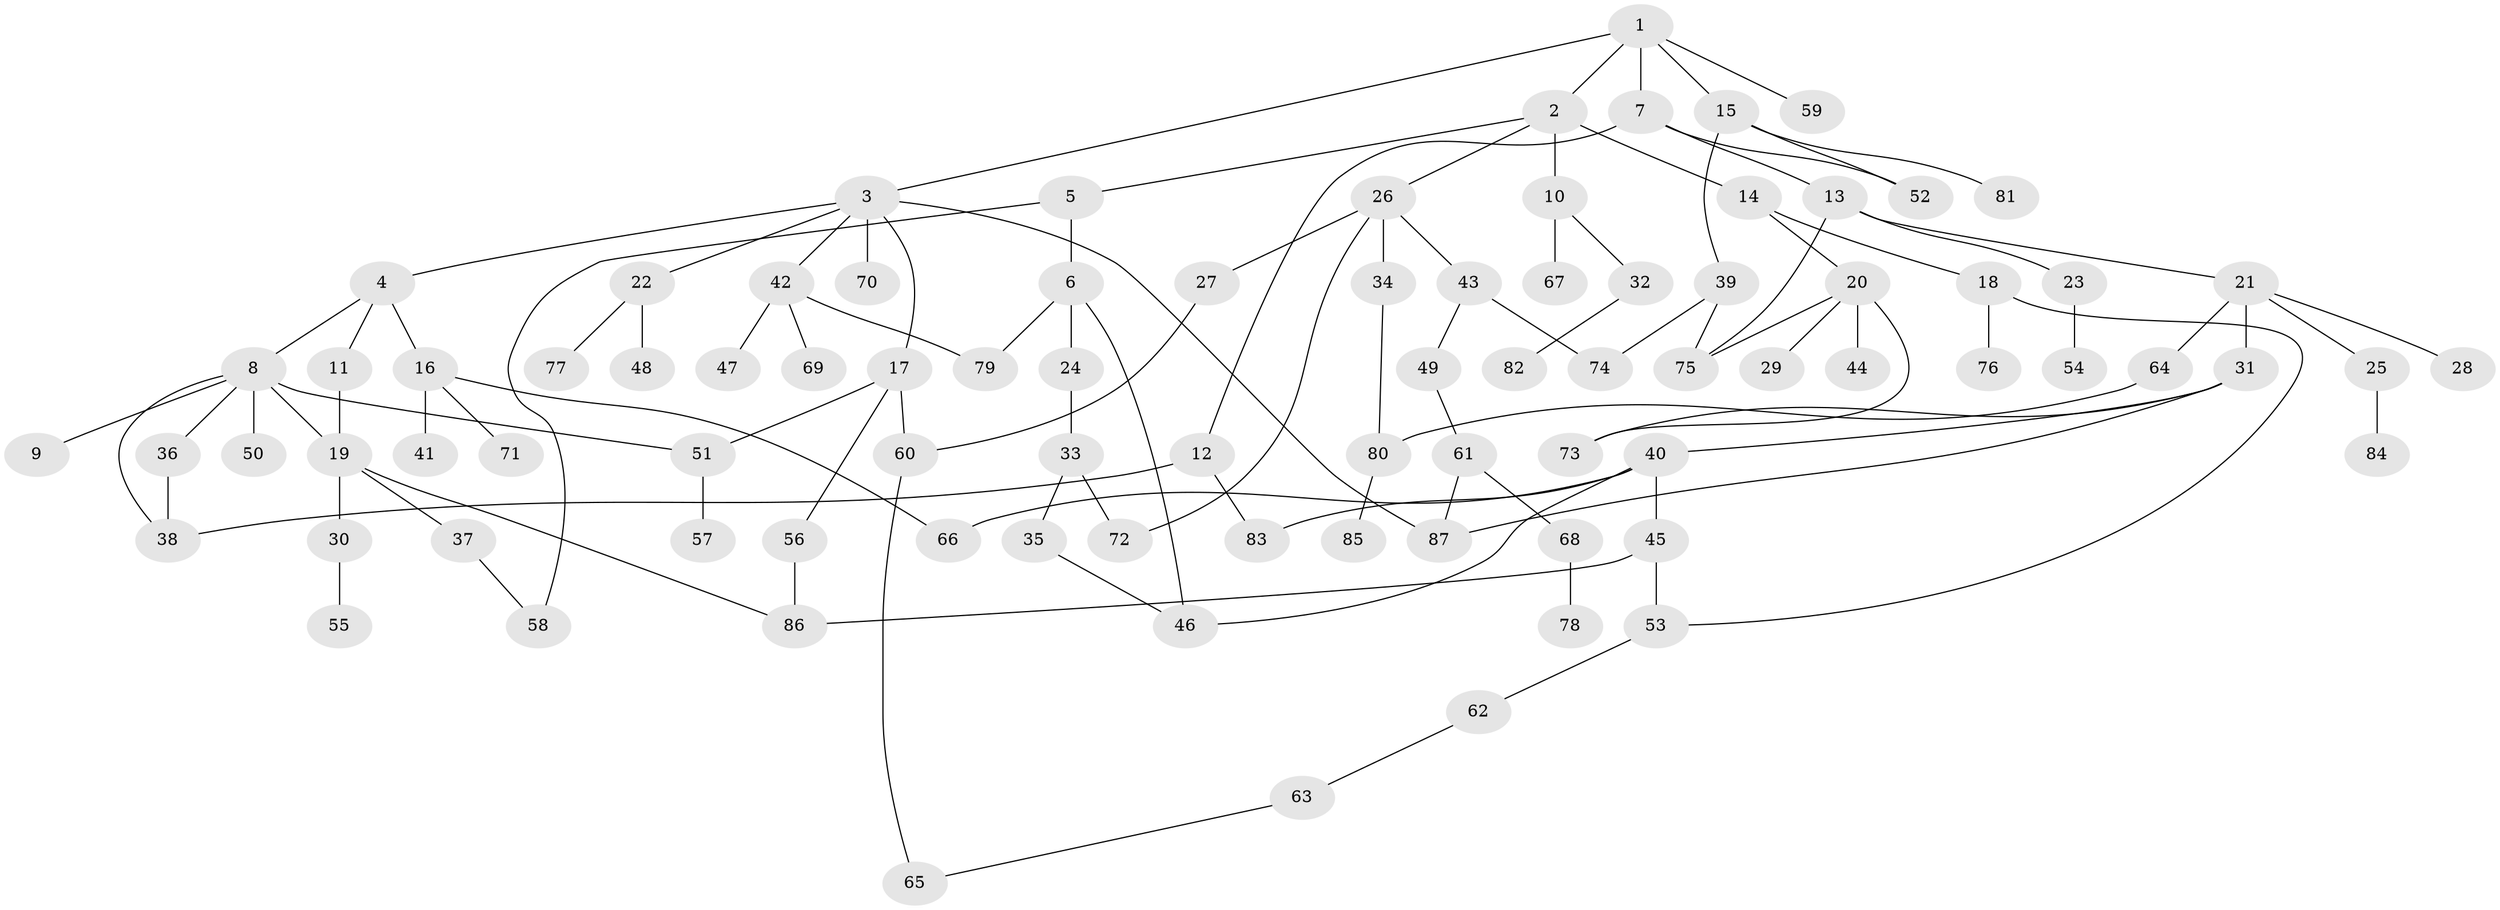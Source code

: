 // Generated by graph-tools (version 1.1) at 2025/25/03/09/25 03:25:33]
// undirected, 87 vertices, 110 edges
graph export_dot {
graph [start="1"]
  node [color=gray90,style=filled];
  1;
  2;
  3;
  4;
  5;
  6;
  7;
  8;
  9;
  10;
  11;
  12;
  13;
  14;
  15;
  16;
  17;
  18;
  19;
  20;
  21;
  22;
  23;
  24;
  25;
  26;
  27;
  28;
  29;
  30;
  31;
  32;
  33;
  34;
  35;
  36;
  37;
  38;
  39;
  40;
  41;
  42;
  43;
  44;
  45;
  46;
  47;
  48;
  49;
  50;
  51;
  52;
  53;
  54;
  55;
  56;
  57;
  58;
  59;
  60;
  61;
  62;
  63;
  64;
  65;
  66;
  67;
  68;
  69;
  70;
  71;
  72;
  73;
  74;
  75;
  76;
  77;
  78;
  79;
  80;
  81;
  82;
  83;
  84;
  85;
  86;
  87;
  1 -- 2;
  1 -- 3;
  1 -- 7;
  1 -- 15;
  1 -- 59;
  2 -- 5;
  2 -- 10;
  2 -- 14;
  2 -- 26;
  3 -- 4;
  3 -- 17;
  3 -- 22;
  3 -- 42;
  3 -- 70;
  3 -- 87;
  4 -- 8;
  4 -- 11;
  4 -- 16;
  5 -- 6;
  5 -- 58;
  6 -- 24;
  6 -- 46;
  6 -- 79;
  7 -- 12;
  7 -- 13;
  7 -- 52;
  8 -- 9;
  8 -- 36;
  8 -- 38;
  8 -- 50;
  8 -- 51;
  8 -- 19;
  10 -- 32;
  10 -- 67;
  11 -- 19;
  12 -- 83;
  12 -- 38;
  13 -- 21;
  13 -- 23;
  13 -- 75;
  14 -- 18;
  14 -- 20;
  15 -- 39;
  15 -- 81;
  15 -- 52;
  16 -- 41;
  16 -- 71;
  16 -- 66;
  17 -- 56;
  17 -- 60;
  17 -- 51;
  18 -- 76;
  18 -- 53;
  19 -- 30;
  19 -- 37;
  19 -- 86;
  20 -- 29;
  20 -- 44;
  20 -- 73;
  20 -- 75;
  21 -- 25;
  21 -- 28;
  21 -- 31;
  21 -- 64;
  22 -- 48;
  22 -- 77;
  23 -- 54;
  24 -- 33;
  25 -- 84;
  26 -- 27;
  26 -- 34;
  26 -- 43;
  26 -- 72;
  27 -- 60;
  30 -- 55;
  31 -- 40;
  31 -- 87;
  31 -- 73;
  32 -- 82;
  33 -- 35;
  33 -- 72;
  34 -- 80;
  35 -- 46;
  36 -- 38;
  37 -- 58;
  39 -- 74;
  39 -- 75;
  40 -- 45;
  40 -- 66;
  40 -- 46;
  40 -- 83;
  42 -- 47;
  42 -- 69;
  42 -- 79;
  43 -- 49;
  43 -- 74;
  45 -- 53;
  45 -- 86;
  49 -- 61;
  51 -- 57;
  53 -- 62;
  56 -- 86;
  60 -- 65;
  61 -- 68;
  61 -- 87;
  62 -- 63;
  63 -- 65;
  64 -- 80;
  68 -- 78;
  80 -- 85;
}
